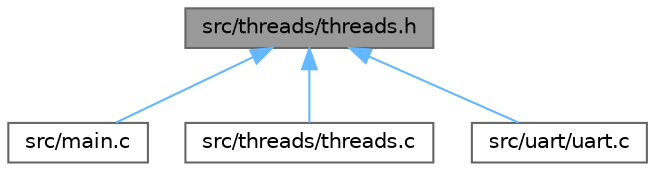 digraph "src/threads/threads.h"
{
 // LATEX_PDF_SIZE
  bgcolor="transparent";
  edge [fontname=Helvetica,fontsize=10,labelfontname=Helvetica,labelfontsize=10];
  node [fontname=Helvetica,fontsize=10,shape=box,height=0.2,width=0.4];
  Node1 [label="src/threads/threads.h",height=0.2,width=0.4,color="gray40", fillcolor="grey60", style="filled", fontcolor="black",tooltip="Apropriate function prototypes, and some important definitions."];
  Node1 -> Node2 [dir="back",color="steelblue1",style="solid"];
  Node2 [label="src/main.c",height=0.2,width=0.4,color="grey40", fillcolor="white", style="filled",URL="$main_8c.html",tooltip="SETR 22/23, Assignment 4 - Real-Time Embedded Application Development using Zephyr."];
  Node1 -> Node3 [dir="back",color="steelblue1",style="solid"];
  Node3 [label="src/threads/threads.c",height=0.2,width=0.4,color="grey40", fillcolor="white", style="filled",URL="$threads_8c.html",tooltip="Thread management implementation."];
  Node1 -> Node4 [dir="back",color="steelblue1",style="solid"];
  Node4 [label="src/uart/uart.c",height=0.2,width=0.4,color="grey40", fillcolor="white", style="filled",URL="$uart_8c.html",tooltip="UART module for handling UART communication This file provides functions for configuring the UART and..."];
}
